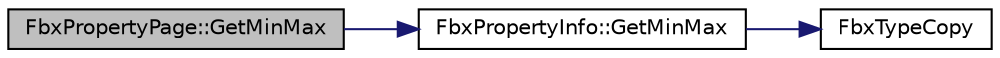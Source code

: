 digraph "FbxPropertyPage::GetMinMax"
{
  edge [fontname="Helvetica",fontsize="10",labelfontname="Helvetica",labelfontsize="10"];
  node [fontname="Helvetica",fontsize="10",shape=record];
  rankdir="LR";
  Node171 [label="FbxPropertyPage::GetMinMax",height=0.2,width=0.4,color="black", fillcolor="grey75", style="filled", fontcolor="black"];
  Node171 -> Node172 [color="midnightblue",fontsize="10",style="solid",fontname="Helvetica"];
  Node172 [label="FbxPropertyInfo::GetMinMax",height=0.2,width=0.4,color="black", fillcolor="white", style="filled",URL="$class_fbx_property_info.html#aa21fd9cc302856625f4a993a781b208f"];
  Node172 -> Node173 [color="midnightblue",fontsize="10",style="solid",fontname="Helvetica"];
  Node173 [label="FbxTypeCopy",height=0.2,width=0.4,color="black", fillcolor="white", style="filled",URL="$fbxpropertytypes_8h.html#aa84afc41ca06f90eb4e56fa7a2c8c791"];
}
